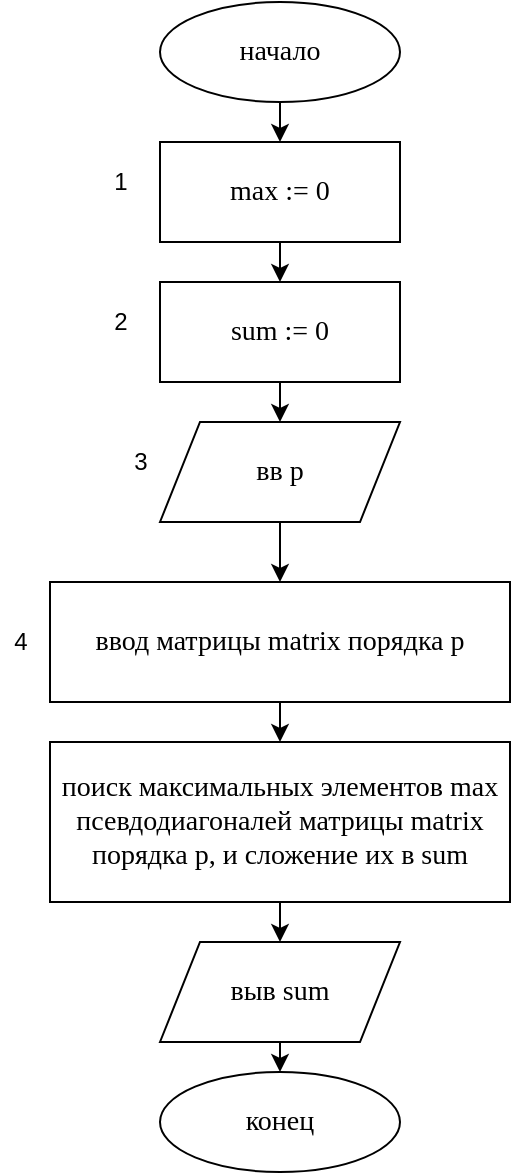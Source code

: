 <mxfile version="13.7.9" type="device"><diagram id="C5RBs43oDa-KdzZeNtuy" name="Page-1"><mxGraphModel dx="1024" dy="592" grid="1" gridSize="10" guides="1" tooltips="1" connect="1" arrows="1" fold="1" page="1" pageScale="1" pageWidth="827" pageHeight="1169" math="0" shadow="0"><root><mxCell id="WIyWlLk6GJQsqaUBKTNV-0"/><mxCell id="WIyWlLk6GJQsqaUBKTNV-1" parent="WIyWlLk6GJQsqaUBKTNV-0"/><mxCell id="A6B_03Ae73FMeDwBaKUV-14" style="edgeStyle=orthogonalEdgeStyle;rounded=0;orthogonalLoop=1;jettySize=auto;html=1;exitX=0.5;exitY=1;exitDx=0;exitDy=0;entryX=0.5;entryY=0;entryDx=0;entryDy=0;fontFamily=Lucida Console;fontSize=14;" parent="WIyWlLk6GJQsqaUBKTNV-1" source="A6B_03Ae73FMeDwBaKUV-0" target="A6B_03Ae73FMeDwBaKUV-12" edge="1"><mxGeometry relative="1" as="geometry"/></mxCell><mxCell id="A6B_03Ae73FMeDwBaKUV-0" value="начало" style="ellipse;whiteSpace=wrap;html=1;fontSize=14;fontFamily=Lucida Console;" parent="WIyWlLk6GJQsqaUBKTNV-1" vertex="1"><mxGeometry x="260" width="120" height="50" as="geometry"/></mxCell><mxCell id="gUwWka69g_qiQUgJ_ekx-0" style="edgeStyle=orthogonalEdgeStyle;rounded=0;orthogonalLoop=1;jettySize=auto;html=1;exitX=0.5;exitY=1;exitDx=0;exitDy=0;entryX=0.5;entryY=0;entryDx=0;entryDy=0;" parent="WIyWlLk6GJQsqaUBKTNV-1" source="A6B_03Ae73FMeDwBaKUV-10" target="A6B_03Ae73FMeDwBaKUV-17" edge="1"><mxGeometry relative="1" as="geometry"/></mxCell><mxCell id="A6B_03Ae73FMeDwBaKUV-10" value="поиск максимальных элементов max псевдодиагоналей матрицы matrix порядка p, и сложение их в sum" style="rounded=0;whiteSpace=wrap;html=1;fontFamily=Lucida Console;fontSize=14;" parent="WIyWlLk6GJQsqaUBKTNV-1" vertex="1"><mxGeometry x="205" y="370" width="230" height="80" as="geometry"/></mxCell><mxCell id="A6B_03Ae73FMeDwBaKUV-15" style="edgeStyle=orthogonalEdgeStyle;rounded=0;orthogonalLoop=1;jettySize=auto;html=1;exitX=0.5;exitY=1;exitDx=0;exitDy=0;entryX=0.5;entryY=0;entryDx=0;entryDy=0;fontFamily=Lucida Console;fontSize=14;" parent="WIyWlLk6GJQsqaUBKTNV-1" source="A6B_03Ae73FMeDwBaKUV-12" target="A6B_03Ae73FMeDwBaKUV-13" edge="1"><mxGeometry relative="1" as="geometry"/></mxCell><mxCell id="A6B_03Ae73FMeDwBaKUV-12" value="max := 0" style="rounded=0;whiteSpace=wrap;html=1;fontFamily=Lucida Console;fontSize=14;" parent="WIyWlLk6GJQsqaUBKTNV-1" vertex="1"><mxGeometry x="260" y="70" width="120" height="50" as="geometry"/></mxCell><mxCell id="A6B_03Ae73FMeDwBaKUV-25" style="edgeStyle=orthogonalEdgeStyle;rounded=0;orthogonalLoop=1;jettySize=auto;html=1;exitX=0.5;exitY=1;exitDx=0;exitDy=0;entryX=0.5;entryY=0;entryDx=0;entryDy=0;fontFamily=Lucida Console;fontSize=14;" parent="WIyWlLk6GJQsqaUBKTNV-1" source="A6B_03Ae73FMeDwBaKUV-13" target="A6B_03Ae73FMeDwBaKUV-22" edge="1"><mxGeometry relative="1" as="geometry"/></mxCell><mxCell id="A6B_03Ae73FMeDwBaKUV-13" value="sum := 0" style="rounded=0;whiteSpace=wrap;html=1;fontFamily=Lucida Console;fontSize=14;" parent="WIyWlLk6GJQsqaUBKTNV-1" vertex="1"><mxGeometry x="260" y="140" width="120" height="50" as="geometry"/></mxCell><mxCell id="im5KrAYaKFmILfqTntgY-8" style="edgeStyle=orthogonalEdgeStyle;rounded=0;orthogonalLoop=1;jettySize=auto;html=1;exitX=0.5;exitY=1;exitDx=0;exitDy=0;entryX=0.5;entryY=0;entryDx=0;entryDy=0;" parent="WIyWlLk6GJQsqaUBKTNV-1" source="A6B_03Ae73FMeDwBaKUV-17" target="im5KrAYaKFmILfqTntgY-7" edge="1"><mxGeometry relative="1" as="geometry"/></mxCell><mxCell id="A6B_03Ae73FMeDwBaKUV-17" value="выв sum" style="shape=parallelogram;perimeter=parallelogramPerimeter;whiteSpace=wrap;html=1;fixedSize=1;fontFamily=Lucida Console;fontSize=14;" parent="WIyWlLk6GJQsqaUBKTNV-1" vertex="1"><mxGeometry x="260" y="470" width="120" height="50" as="geometry"/></mxCell><mxCell id="A6B_03Ae73FMeDwBaKUV-24" style="edgeStyle=orthogonalEdgeStyle;rounded=0;orthogonalLoop=1;jettySize=auto;html=1;exitX=0.5;exitY=1;exitDx=0;exitDy=0;entryX=0.5;entryY=0;entryDx=0;entryDy=0;fontFamily=Lucida Console;fontSize=14;" parent="WIyWlLk6GJQsqaUBKTNV-1" source="A6B_03Ae73FMeDwBaKUV-22" target="A6B_03Ae73FMeDwBaKUV-26" edge="1"><mxGeometry relative="1" as="geometry"><mxPoint x="320" y="280" as="targetPoint"/><Array as="points"><mxPoint x="320" y="290"/></Array></mxGeometry></mxCell><mxCell id="A6B_03Ae73FMeDwBaKUV-22" value="вв p" style="shape=parallelogram;perimeter=parallelogramPerimeter;whiteSpace=wrap;html=1;fixedSize=1;fontFamily=Lucida Console;fontSize=14;" parent="WIyWlLk6GJQsqaUBKTNV-1" vertex="1"><mxGeometry x="260" y="210" width="120" height="50" as="geometry"/></mxCell><mxCell id="A6B_03Ae73FMeDwBaKUV-31" style="edgeStyle=orthogonalEdgeStyle;rounded=0;orthogonalLoop=1;jettySize=auto;html=1;exitX=0.5;exitY=1;exitDx=0;exitDy=0;entryX=0.5;entryY=0;entryDx=0;entryDy=0;fontFamily=Lucida Console;fontSize=14;" parent="WIyWlLk6GJQsqaUBKTNV-1" source="A6B_03Ae73FMeDwBaKUV-26" target="A6B_03Ae73FMeDwBaKUV-10" edge="1"><mxGeometry relative="1" as="geometry"/></mxCell><mxCell id="A6B_03Ae73FMeDwBaKUV-26" value="ввод матрицы matrix порядка p" style="rounded=0;whiteSpace=wrap;html=1;fontFamily=Lucida Console;fontSize=14;" parent="WIyWlLk6GJQsqaUBKTNV-1" vertex="1"><mxGeometry x="205" y="290" width="230" height="60" as="geometry"/></mxCell><mxCell id="im5KrAYaKFmILfqTntgY-1" value="1" style="text;html=1;align=center;verticalAlign=middle;resizable=0;points=[];autosize=1;" parent="WIyWlLk6GJQsqaUBKTNV-1" vertex="1"><mxGeometry x="230" y="80" width="20" height="20" as="geometry"/></mxCell><mxCell id="im5KrAYaKFmILfqTntgY-2" value="2" style="text;html=1;align=center;verticalAlign=middle;resizable=0;points=[];autosize=1;" parent="WIyWlLk6GJQsqaUBKTNV-1" vertex="1"><mxGeometry x="230" y="150" width="20" height="20" as="geometry"/></mxCell><mxCell id="im5KrAYaKFmILfqTntgY-3" value="3" style="text;html=1;align=center;verticalAlign=middle;resizable=0;points=[];autosize=1;" parent="WIyWlLk6GJQsqaUBKTNV-1" vertex="1"><mxGeometry x="240" y="220" width="20" height="20" as="geometry"/></mxCell><mxCell id="im5KrAYaKFmILfqTntgY-4" value="4" style="text;html=1;align=center;verticalAlign=middle;resizable=0;points=[];autosize=1;" parent="WIyWlLk6GJQsqaUBKTNV-1" vertex="1"><mxGeometry x="180" y="310" width="20" height="20" as="geometry"/></mxCell><mxCell id="im5KrAYaKFmILfqTntgY-7" value="&lt;font face=&quot;Lucida Console&quot; style=&quot;font-size: 14px&quot;&gt;конец&lt;/font&gt;" style="ellipse;whiteSpace=wrap;html=1;" parent="WIyWlLk6GJQsqaUBKTNV-1" vertex="1"><mxGeometry x="260" y="535" width="120" height="50" as="geometry"/></mxCell></root></mxGraphModel></diagram></mxfile>